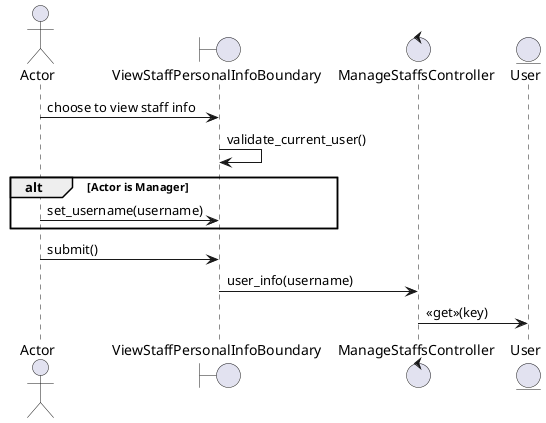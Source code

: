@startuml

actor Actor as A
boundary ViewStaffPersonalInfoBoundary as B1
control ManageStaffsController as C
entity User as E


A -> B1: choose to view staff info
B1 -> B1: validate_current_user()
alt Actor is Manager
    A -> B1: set_username(username)
end
A -> B1: submit()



B1 -> C: user_info(username)
C -> E: <<get>>(key) 


@enduml
